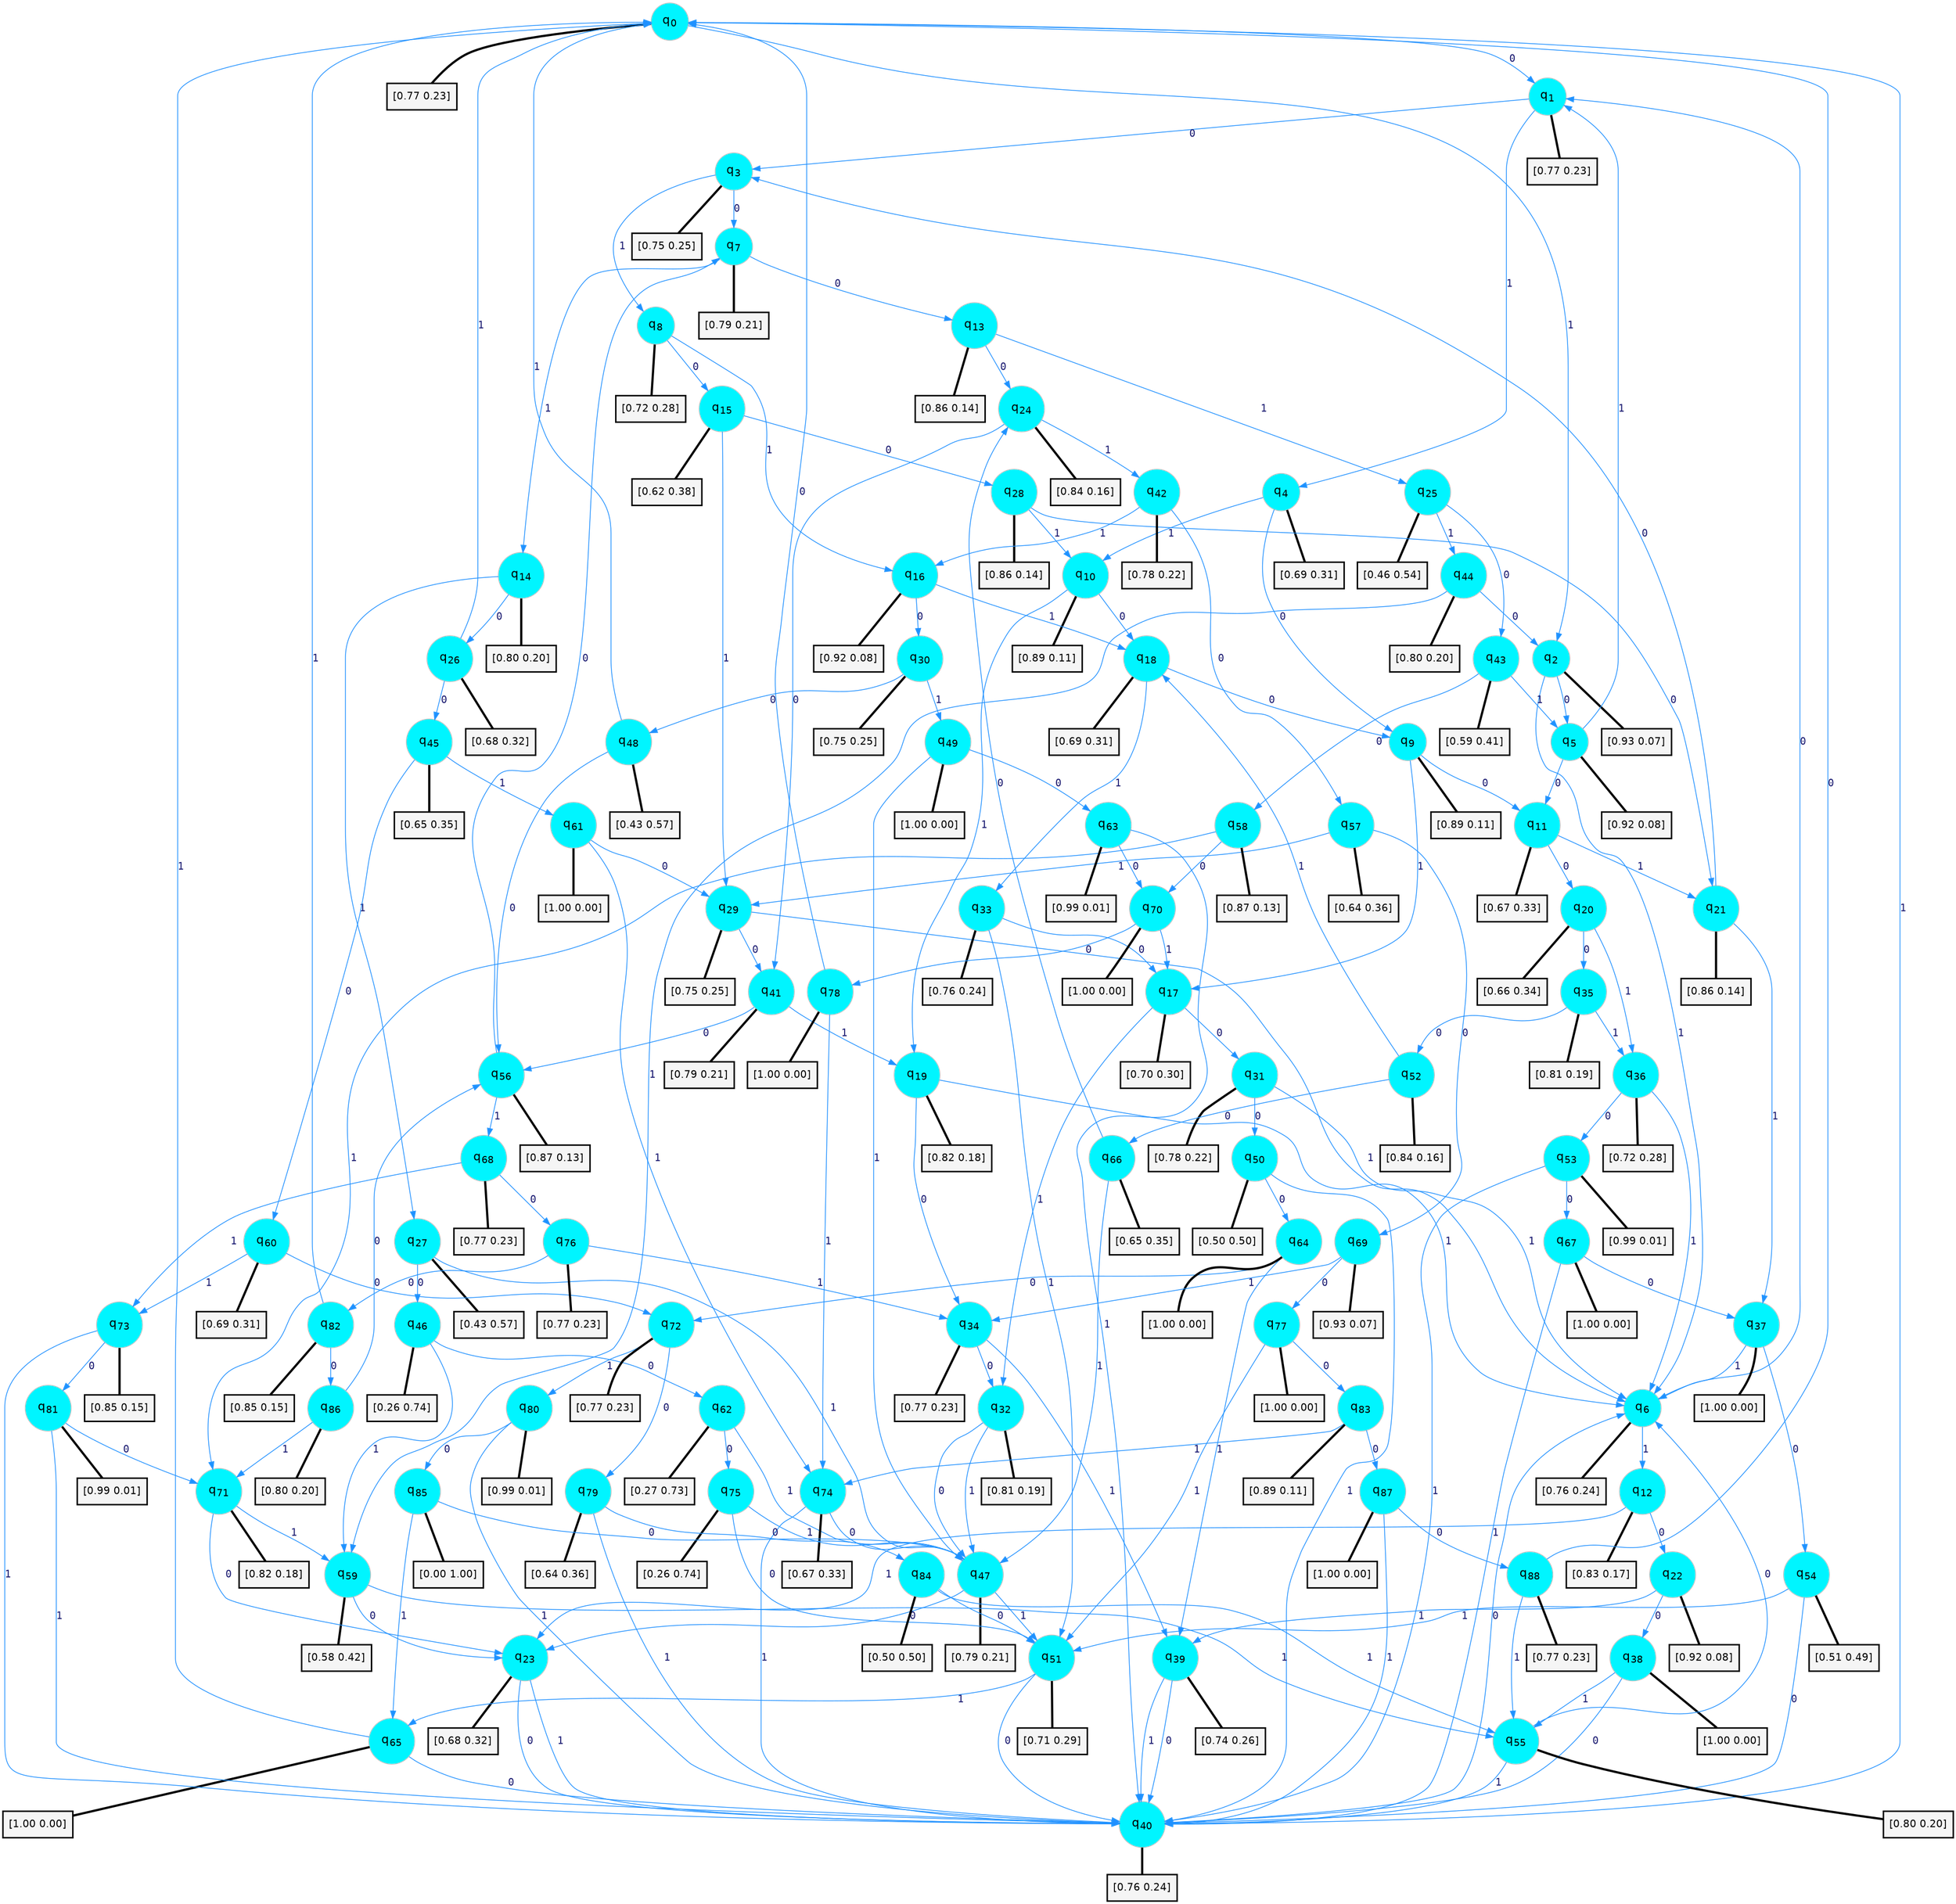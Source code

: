 digraph G {
graph [
bgcolor=transparent, dpi=300, rankdir=TD, size="40,25"];
node [
color=gray, fillcolor=turquoise1, fontcolor=black, fontname=Helvetica, fontsize=16, fontweight=bold, shape=circle, style=filled];
edge [
arrowsize=1, color=dodgerblue1, fontcolor=midnightblue, fontname=courier, fontweight=bold, penwidth=1, style=solid, weight=20];
0[label=<q<SUB>0</SUB>>];
1[label=<q<SUB>1</SUB>>];
2[label=<q<SUB>2</SUB>>];
3[label=<q<SUB>3</SUB>>];
4[label=<q<SUB>4</SUB>>];
5[label=<q<SUB>5</SUB>>];
6[label=<q<SUB>6</SUB>>];
7[label=<q<SUB>7</SUB>>];
8[label=<q<SUB>8</SUB>>];
9[label=<q<SUB>9</SUB>>];
10[label=<q<SUB>10</SUB>>];
11[label=<q<SUB>11</SUB>>];
12[label=<q<SUB>12</SUB>>];
13[label=<q<SUB>13</SUB>>];
14[label=<q<SUB>14</SUB>>];
15[label=<q<SUB>15</SUB>>];
16[label=<q<SUB>16</SUB>>];
17[label=<q<SUB>17</SUB>>];
18[label=<q<SUB>18</SUB>>];
19[label=<q<SUB>19</SUB>>];
20[label=<q<SUB>20</SUB>>];
21[label=<q<SUB>21</SUB>>];
22[label=<q<SUB>22</SUB>>];
23[label=<q<SUB>23</SUB>>];
24[label=<q<SUB>24</SUB>>];
25[label=<q<SUB>25</SUB>>];
26[label=<q<SUB>26</SUB>>];
27[label=<q<SUB>27</SUB>>];
28[label=<q<SUB>28</SUB>>];
29[label=<q<SUB>29</SUB>>];
30[label=<q<SUB>30</SUB>>];
31[label=<q<SUB>31</SUB>>];
32[label=<q<SUB>32</SUB>>];
33[label=<q<SUB>33</SUB>>];
34[label=<q<SUB>34</SUB>>];
35[label=<q<SUB>35</SUB>>];
36[label=<q<SUB>36</SUB>>];
37[label=<q<SUB>37</SUB>>];
38[label=<q<SUB>38</SUB>>];
39[label=<q<SUB>39</SUB>>];
40[label=<q<SUB>40</SUB>>];
41[label=<q<SUB>41</SUB>>];
42[label=<q<SUB>42</SUB>>];
43[label=<q<SUB>43</SUB>>];
44[label=<q<SUB>44</SUB>>];
45[label=<q<SUB>45</SUB>>];
46[label=<q<SUB>46</SUB>>];
47[label=<q<SUB>47</SUB>>];
48[label=<q<SUB>48</SUB>>];
49[label=<q<SUB>49</SUB>>];
50[label=<q<SUB>50</SUB>>];
51[label=<q<SUB>51</SUB>>];
52[label=<q<SUB>52</SUB>>];
53[label=<q<SUB>53</SUB>>];
54[label=<q<SUB>54</SUB>>];
55[label=<q<SUB>55</SUB>>];
56[label=<q<SUB>56</SUB>>];
57[label=<q<SUB>57</SUB>>];
58[label=<q<SUB>58</SUB>>];
59[label=<q<SUB>59</SUB>>];
60[label=<q<SUB>60</SUB>>];
61[label=<q<SUB>61</SUB>>];
62[label=<q<SUB>62</SUB>>];
63[label=<q<SUB>63</SUB>>];
64[label=<q<SUB>64</SUB>>];
65[label=<q<SUB>65</SUB>>];
66[label=<q<SUB>66</SUB>>];
67[label=<q<SUB>67</SUB>>];
68[label=<q<SUB>68</SUB>>];
69[label=<q<SUB>69</SUB>>];
70[label=<q<SUB>70</SUB>>];
71[label=<q<SUB>71</SUB>>];
72[label=<q<SUB>72</SUB>>];
73[label=<q<SUB>73</SUB>>];
74[label=<q<SUB>74</SUB>>];
75[label=<q<SUB>75</SUB>>];
76[label=<q<SUB>76</SUB>>];
77[label=<q<SUB>77</SUB>>];
78[label=<q<SUB>78</SUB>>];
79[label=<q<SUB>79</SUB>>];
80[label=<q<SUB>80</SUB>>];
81[label=<q<SUB>81</SUB>>];
82[label=<q<SUB>82</SUB>>];
83[label=<q<SUB>83</SUB>>];
84[label=<q<SUB>84</SUB>>];
85[label=<q<SUB>85</SUB>>];
86[label=<q<SUB>86</SUB>>];
87[label=<q<SUB>87</SUB>>];
88[label=<q<SUB>88</SUB>>];
89[label="[0.77 0.23]", shape=box,fontcolor=black, fontname=Helvetica, fontsize=14, penwidth=2, fillcolor=whitesmoke,color=black];
90[label="[0.77 0.23]", shape=box,fontcolor=black, fontname=Helvetica, fontsize=14, penwidth=2, fillcolor=whitesmoke,color=black];
91[label="[0.93 0.07]", shape=box,fontcolor=black, fontname=Helvetica, fontsize=14, penwidth=2, fillcolor=whitesmoke,color=black];
92[label="[0.75 0.25]", shape=box,fontcolor=black, fontname=Helvetica, fontsize=14, penwidth=2, fillcolor=whitesmoke,color=black];
93[label="[0.69 0.31]", shape=box,fontcolor=black, fontname=Helvetica, fontsize=14, penwidth=2, fillcolor=whitesmoke,color=black];
94[label="[0.92 0.08]", shape=box,fontcolor=black, fontname=Helvetica, fontsize=14, penwidth=2, fillcolor=whitesmoke,color=black];
95[label="[0.76 0.24]", shape=box,fontcolor=black, fontname=Helvetica, fontsize=14, penwidth=2, fillcolor=whitesmoke,color=black];
96[label="[0.79 0.21]", shape=box,fontcolor=black, fontname=Helvetica, fontsize=14, penwidth=2, fillcolor=whitesmoke,color=black];
97[label="[0.72 0.28]", shape=box,fontcolor=black, fontname=Helvetica, fontsize=14, penwidth=2, fillcolor=whitesmoke,color=black];
98[label="[0.89 0.11]", shape=box,fontcolor=black, fontname=Helvetica, fontsize=14, penwidth=2, fillcolor=whitesmoke,color=black];
99[label="[0.89 0.11]", shape=box,fontcolor=black, fontname=Helvetica, fontsize=14, penwidth=2, fillcolor=whitesmoke,color=black];
100[label="[0.67 0.33]", shape=box,fontcolor=black, fontname=Helvetica, fontsize=14, penwidth=2, fillcolor=whitesmoke,color=black];
101[label="[0.83 0.17]", shape=box,fontcolor=black, fontname=Helvetica, fontsize=14, penwidth=2, fillcolor=whitesmoke,color=black];
102[label="[0.86 0.14]", shape=box,fontcolor=black, fontname=Helvetica, fontsize=14, penwidth=2, fillcolor=whitesmoke,color=black];
103[label="[0.80 0.20]", shape=box,fontcolor=black, fontname=Helvetica, fontsize=14, penwidth=2, fillcolor=whitesmoke,color=black];
104[label="[0.62 0.38]", shape=box,fontcolor=black, fontname=Helvetica, fontsize=14, penwidth=2, fillcolor=whitesmoke,color=black];
105[label="[0.92 0.08]", shape=box,fontcolor=black, fontname=Helvetica, fontsize=14, penwidth=2, fillcolor=whitesmoke,color=black];
106[label="[0.70 0.30]", shape=box,fontcolor=black, fontname=Helvetica, fontsize=14, penwidth=2, fillcolor=whitesmoke,color=black];
107[label="[0.69 0.31]", shape=box,fontcolor=black, fontname=Helvetica, fontsize=14, penwidth=2, fillcolor=whitesmoke,color=black];
108[label="[0.82 0.18]", shape=box,fontcolor=black, fontname=Helvetica, fontsize=14, penwidth=2, fillcolor=whitesmoke,color=black];
109[label="[0.66 0.34]", shape=box,fontcolor=black, fontname=Helvetica, fontsize=14, penwidth=2, fillcolor=whitesmoke,color=black];
110[label="[0.86 0.14]", shape=box,fontcolor=black, fontname=Helvetica, fontsize=14, penwidth=2, fillcolor=whitesmoke,color=black];
111[label="[0.92 0.08]", shape=box,fontcolor=black, fontname=Helvetica, fontsize=14, penwidth=2, fillcolor=whitesmoke,color=black];
112[label="[0.68 0.32]", shape=box,fontcolor=black, fontname=Helvetica, fontsize=14, penwidth=2, fillcolor=whitesmoke,color=black];
113[label="[0.84 0.16]", shape=box,fontcolor=black, fontname=Helvetica, fontsize=14, penwidth=2, fillcolor=whitesmoke,color=black];
114[label="[0.46 0.54]", shape=box,fontcolor=black, fontname=Helvetica, fontsize=14, penwidth=2, fillcolor=whitesmoke,color=black];
115[label="[0.68 0.32]", shape=box,fontcolor=black, fontname=Helvetica, fontsize=14, penwidth=2, fillcolor=whitesmoke,color=black];
116[label="[0.43 0.57]", shape=box,fontcolor=black, fontname=Helvetica, fontsize=14, penwidth=2, fillcolor=whitesmoke,color=black];
117[label="[0.86 0.14]", shape=box,fontcolor=black, fontname=Helvetica, fontsize=14, penwidth=2, fillcolor=whitesmoke,color=black];
118[label="[0.75 0.25]", shape=box,fontcolor=black, fontname=Helvetica, fontsize=14, penwidth=2, fillcolor=whitesmoke,color=black];
119[label="[0.75 0.25]", shape=box,fontcolor=black, fontname=Helvetica, fontsize=14, penwidth=2, fillcolor=whitesmoke,color=black];
120[label="[0.78 0.22]", shape=box,fontcolor=black, fontname=Helvetica, fontsize=14, penwidth=2, fillcolor=whitesmoke,color=black];
121[label="[0.81 0.19]", shape=box,fontcolor=black, fontname=Helvetica, fontsize=14, penwidth=2, fillcolor=whitesmoke,color=black];
122[label="[0.76 0.24]", shape=box,fontcolor=black, fontname=Helvetica, fontsize=14, penwidth=2, fillcolor=whitesmoke,color=black];
123[label="[0.77 0.23]", shape=box,fontcolor=black, fontname=Helvetica, fontsize=14, penwidth=2, fillcolor=whitesmoke,color=black];
124[label="[0.81 0.19]", shape=box,fontcolor=black, fontname=Helvetica, fontsize=14, penwidth=2, fillcolor=whitesmoke,color=black];
125[label="[0.72 0.28]", shape=box,fontcolor=black, fontname=Helvetica, fontsize=14, penwidth=2, fillcolor=whitesmoke,color=black];
126[label="[1.00 0.00]", shape=box,fontcolor=black, fontname=Helvetica, fontsize=14, penwidth=2, fillcolor=whitesmoke,color=black];
127[label="[1.00 0.00]", shape=box,fontcolor=black, fontname=Helvetica, fontsize=14, penwidth=2, fillcolor=whitesmoke,color=black];
128[label="[0.74 0.26]", shape=box,fontcolor=black, fontname=Helvetica, fontsize=14, penwidth=2, fillcolor=whitesmoke,color=black];
129[label="[0.76 0.24]", shape=box,fontcolor=black, fontname=Helvetica, fontsize=14, penwidth=2, fillcolor=whitesmoke,color=black];
130[label="[0.79 0.21]", shape=box,fontcolor=black, fontname=Helvetica, fontsize=14, penwidth=2, fillcolor=whitesmoke,color=black];
131[label="[0.78 0.22]", shape=box,fontcolor=black, fontname=Helvetica, fontsize=14, penwidth=2, fillcolor=whitesmoke,color=black];
132[label="[0.59 0.41]", shape=box,fontcolor=black, fontname=Helvetica, fontsize=14, penwidth=2, fillcolor=whitesmoke,color=black];
133[label="[0.80 0.20]", shape=box,fontcolor=black, fontname=Helvetica, fontsize=14, penwidth=2, fillcolor=whitesmoke,color=black];
134[label="[0.65 0.35]", shape=box,fontcolor=black, fontname=Helvetica, fontsize=14, penwidth=2, fillcolor=whitesmoke,color=black];
135[label="[0.26 0.74]", shape=box,fontcolor=black, fontname=Helvetica, fontsize=14, penwidth=2, fillcolor=whitesmoke,color=black];
136[label="[0.79 0.21]", shape=box,fontcolor=black, fontname=Helvetica, fontsize=14, penwidth=2, fillcolor=whitesmoke,color=black];
137[label="[0.43 0.57]", shape=box,fontcolor=black, fontname=Helvetica, fontsize=14, penwidth=2, fillcolor=whitesmoke,color=black];
138[label="[1.00 0.00]", shape=box,fontcolor=black, fontname=Helvetica, fontsize=14, penwidth=2, fillcolor=whitesmoke,color=black];
139[label="[0.50 0.50]", shape=box,fontcolor=black, fontname=Helvetica, fontsize=14, penwidth=2, fillcolor=whitesmoke,color=black];
140[label="[0.71 0.29]", shape=box,fontcolor=black, fontname=Helvetica, fontsize=14, penwidth=2, fillcolor=whitesmoke,color=black];
141[label="[0.84 0.16]", shape=box,fontcolor=black, fontname=Helvetica, fontsize=14, penwidth=2, fillcolor=whitesmoke,color=black];
142[label="[0.99 0.01]", shape=box,fontcolor=black, fontname=Helvetica, fontsize=14, penwidth=2, fillcolor=whitesmoke,color=black];
143[label="[0.51 0.49]", shape=box,fontcolor=black, fontname=Helvetica, fontsize=14, penwidth=2, fillcolor=whitesmoke,color=black];
144[label="[0.80 0.20]", shape=box,fontcolor=black, fontname=Helvetica, fontsize=14, penwidth=2, fillcolor=whitesmoke,color=black];
145[label="[0.87 0.13]", shape=box,fontcolor=black, fontname=Helvetica, fontsize=14, penwidth=2, fillcolor=whitesmoke,color=black];
146[label="[0.64 0.36]", shape=box,fontcolor=black, fontname=Helvetica, fontsize=14, penwidth=2, fillcolor=whitesmoke,color=black];
147[label="[0.87 0.13]", shape=box,fontcolor=black, fontname=Helvetica, fontsize=14, penwidth=2, fillcolor=whitesmoke,color=black];
148[label="[0.58 0.42]", shape=box,fontcolor=black, fontname=Helvetica, fontsize=14, penwidth=2, fillcolor=whitesmoke,color=black];
149[label="[0.69 0.31]", shape=box,fontcolor=black, fontname=Helvetica, fontsize=14, penwidth=2, fillcolor=whitesmoke,color=black];
150[label="[1.00 0.00]", shape=box,fontcolor=black, fontname=Helvetica, fontsize=14, penwidth=2, fillcolor=whitesmoke,color=black];
151[label="[0.27 0.73]", shape=box,fontcolor=black, fontname=Helvetica, fontsize=14, penwidth=2, fillcolor=whitesmoke,color=black];
152[label="[0.99 0.01]", shape=box,fontcolor=black, fontname=Helvetica, fontsize=14, penwidth=2, fillcolor=whitesmoke,color=black];
153[label="[1.00 0.00]", shape=box,fontcolor=black, fontname=Helvetica, fontsize=14, penwidth=2, fillcolor=whitesmoke,color=black];
154[label="[1.00 0.00]", shape=box,fontcolor=black, fontname=Helvetica, fontsize=14, penwidth=2, fillcolor=whitesmoke,color=black];
155[label="[0.65 0.35]", shape=box,fontcolor=black, fontname=Helvetica, fontsize=14, penwidth=2, fillcolor=whitesmoke,color=black];
156[label="[1.00 0.00]", shape=box,fontcolor=black, fontname=Helvetica, fontsize=14, penwidth=2, fillcolor=whitesmoke,color=black];
157[label="[0.77 0.23]", shape=box,fontcolor=black, fontname=Helvetica, fontsize=14, penwidth=2, fillcolor=whitesmoke,color=black];
158[label="[0.93 0.07]", shape=box,fontcolor=black, fontname=Helvetica, fontsize=14, penwidth=2, fillcolor=whitesmoke,color=black];
159[label="[1.00 0.00]", shape=box,fontcolor=black, fontname=Helvetica, fontsize=14, penwidth=2, fillcolor=whitesmoke,color=black];
160[label="[0.82 0.18]", shape=box,fontcolor=black, fontname=Helvetica, fontsize=14, penwidth=2, fillcolor=whitesmoke,color=black];
161[label="[0.77 0.23]", shape=box,fontcolor=black, fontname=Helvetica, fontsize=14, penwidth=2, fillcolor=whitesmoke,color=black];
162[label="[0.85 0.15]", shape=box,fontcolor=black, fontname=Helvetica, fontsize=14, penwidth=2, fillcolor=whitesmoke,color=black];
163[label="[0.67 0.33]", shape=box,fontcolor=black, fontname=Helvetica, fontsize=14, penwidth=2, fillcolor=whitesmoke,color=black];
164[label="[0.26 0.74]", shape=box,fontcolor=black, fontname=Helvetica, fontsize=14, penwidth=2, fillcolor=whitesmoke,color=black];
165[label="[0.77 0.23]", shape=box,fontcolor=black, fontname=Helvetica, fontsize=14, penwidth=2, fillcolor=whitesmoke,color=black];
166[label="[1.00 0.00]", shape=box,fontcolor=black, fontname=Helvetica, fontsize=14, penwidth=2, fillcolor=whitesmoke,color=black];
167[label="[1.00 0.00]", shape=box,fontcolor=black, fontname=Helvetica, fontsize=14, penwidth=2, fillcolor=whitesmoke,color=black];
168[label="[0.64 0.36]", shape=box,fontcolor=black, fontname=Helvetica, fontsize=14, penwidth=2, fillcolor=whitesmoke,color=black];
169[label="[0.99 0.01]", shape=box,fontcolor=black, fontname=Helvetica, fontsize=14, penwidth=2, fillcolor=whitesmoke,color=black];
170[label="[0.99 0.01]", shape=box,fontcolor=black, fontname=Helvetica, fontsize=14, penwidth=2, fillcolor=whitesmoke,color=black];
171[label="[0.85 0.15]", shape=box,fontcolor=black, fontname=Helvetica, fontsize=14, penwidth=2, fillcolor=whitesmoke,color=black];
172[label="[0.89 0.11]", shape=box,fontcolor=black, fontname=Helvetica, fontsize=14, penwidth=2, fillcolor=whitesmoke,color=black];
173[label="[0.50 0.50]", shape=box,fontcolor=black, fontname=Helvetica, fontsize=14, penwidth=2, fillcolor=whitesmoke,color=black];
174[label="[0.00 1.00]", shape=box,fontcolor=black, fontname=Helvetica, fontsize=14, penwidth=2, fillcolor=whitesmoke,color=black];
175[label="[0.80 0.20]", shape=box,fontcolor=black, fontname=Helvetica, fontsize=14, penwidth=2, fillcolor=whitesmoke,color=black];
176[label="[1.00 0.00]", shape=box,fontcolor=black, fontname=Helvetica, fontsize=14, penwidth=2, fillcolor=whitesmoke,color=black];
177[label="[0.77 0.23]", shape=box,fontcolor=black, fontname=Helvetica, fontsize=14, penwidth=2, fillcolor=whitesmoke,color=black];
0->1 [label=0];
0->2 [label=1];
0->89 [arrowhead=none, penwidth=3,color=black];
1->3 [label=0];
1->4 [label=1];
1->90 [arrowhead=none, penwidth=3,color=black];
2->5 [label=0];
2->6 [label=1];
2->91 [arrowhead=none, penwidth=3,color=black];
3->7 [label=0];
3->8 [label=1];
3->92 [arrowhead=none, penwidth=3,color=black];
4->9 [label=0];
4->10 [label=1];
4->93 [arrowhead=none, penwidth=3,color=black];
5->11 [label=0];
5->1 [label=1];
5->94 [arrowhead=none, penwidth=3,color=black];
6->1 [label=0];
6->12 [label=1];
6->95 [arrowhead=none, penwidth=3,color=black];
7->13 [label=0];
7->14 [label=1];
7->96 [arrowhead=none, penwidth=3,color=black];
8->15 [label=0];
8->16 [label=1];
8->97 [arrowhead=none, penwidth=3,color=black];
9->11 [label=0];
9->17 [label=1];
9->98 [arrowhead=none, penwidth=3,color=black];
10->18 [label=0];
10->19 [label=1];
10->99 [arrowhead=none, penwidth=3,color=black];
11->20 [label=0];
11->21 [label=1];
11->100 [arrowhead=none, penwidth=3,color=black];
12->22 [label=0];
12->23 [label=1];
12->101 [arrowhead=none, penwidth=3,color=black];
13->24 [label=0];
13->25 [label=1];
13->102 [arrowhead=none, penwidth=3,color=black];
14->26 [label=0];
14->27 [label=1];
14->103 [arrowhead=none, penwidth=3,color=black];
15->28 [label=0];
15->29 [label=1];
15->104 [arrowhead=none, penwidth=3,color=black];
16->30 [label=0];
16->18 [label=1];
16->105 [arrowhead=none, penwidth=3,color=black];
17->31 [label=0];
17->32 [label=1];
17->106 [arrowhead=none, penwidth=3,color=black];
18->9 [label=0];
18->33 [label=1];
18->107 [arrowhead=none, penwidth=3,color=black];
19->34 [label=0];
19->6 [label=1];
19->108 [arrowhead=none, penwidth=3,color=black];
20->35 [label=0];
20->36 [label=1];
20->109 [arrowhead=none, penwidth=3,color=black];
21->3 [label=0];
21->37 [label=1];
21->110 [arrowhead=none, penwidth=3,color=black];
22->38 [label=0];
22->39 [label=1];
22->111 [arrowhead=none, penwidth=3,color=black];
23->40 [label=0];
23->40 [label=1];
23->112 [arrowhead=none, penwidth=3,color=black];
24->41 [label=0];
24->42 [label=1];
24->113 [arrowhead=none, penwidth=3,color=black];
25->43 [label=0];
25->44 [label=1];
25->114 [arrowhead=none, penwidth=3,color=black];
26->45 [label=0];
26->0 [label=1];
26->115 [arrowhead=none, penwidth=3,color=black];
27->46 [label=0];
27->47 [label=1];
27->116 [arrowhead=none, penwidth=3,color=black];
28->21 [label=0];
28->10 [label=1];
28->117 [arrowhead=none, penwidth=3,color=black];
29->41 [label=0];
29->6 [label=1];
29->118 [arrowhead=none, penwidth=3,color=black];
30->48 [label=0];
30->49 [label=1];
30->119 [arrowhead=none, penwidth=3,color=black];
31->50 [label=0];
31->6 [label=1];
31->120 [arrowhead=none, penwidth=3,color=black];
32->47 [label=0];
32->47 [label=1];
32->121 [arrowhead=none, penwidth=3,color=black];
33->17 [label=0];
33->51 [label=1];
33->122 [arrowhead=none, penwidth=3,color=black];
34->32 [label=0];
34->39 [label=1];
34->123 [arrowhead=none, penwidth=3,color=black];
35->52 [label=0];
35->36 [label=1];
35->124 [arrowhead=none, penwidth=3,color=black];
36->53 [label=0];
36->6 [label=1];
36->125 [arrowhead=none, penwidth=3,color=black];
37->54 [label=0];
37->6 [label=1];
37->126 [arrowhead=none, penwidth=3,color=black];
38->40 [label=0];
38->55 [label=1];
38->127 [arrowhead=none, penwidth=3,color=black];
39->40 [label=0];
39->40 [label=1];
39->128 [arrowhead=none, penwidth=3,color=black];
40->6 [label=0];
40->0 [label=1];
40->129 [arrowhead=none, penwidth=3,color=black];
41->56 [label=0];
41->19 [label=1];
41->130 [arrowhead=none, penwidth=3,color=black];
42->57 [label=0];
42->16 [label=1];
42->131 [arrowhead=none, penwidth=3,color=black];
43->58 [label=0];
43->5 [label=1];
43->132 [arrowhead=none, penwidth=3,color=black];
44->2 [label=0];
44->59 [label=1];
44->133 [arrowhead=none, penwidth=3,color=black];
45->60 [label=0];
45->61 [label=1];
45->134 [arrowhead=none, penwidth=3,color=black];
46->62 [label=0];
46->59 [label=1];
46->135 [arrowhead=none, penwidth=3,color=black];
47->23 [label=0];
47->51 [label=1];
47->136 [arrowhead=none, penwidth=3,color=black];
48->56 [label=0];
48->0 [label=1];
48->137 [arrowhead=none, penwidth=3,color=black];
49->63 [label=0];
49->47 [label=1];
49->138 [arrowhead=none, penwidth=3,color=black];
50->64 [label=0];
50->40 [label=1];
50->139 [arrowhead=none, penwidth=3,color=black];
51->40 [label=0];
51->65 [label=1];
51->140 [arrowhead=none, penwidth=3,color=black];
52->66 [label=0];
52->18 [label=1];
52->141 [arrowhead=none, penwidth=3,color=black];
53->67 [label=0];
53->40 [label=1];
53->142 [arrowhead=none, penwidth=3,color=black];
54->40 [label=0];
54->51 [label=1];
54->143 [arrowhead=none, penwidth=3,color=black];
55->6 [label=0];
55->40 [label=1];
55->144 [arrowhead=none, penwidth=3,color=black];
56->7 [label=0];
56->68 [label=1];
56->145 [arrowhead=none, penwidth=3,color=black];
57->69 [label=0];
57->29 [label=1];
57->146 [arrowhead=none, penwidth=3,color=black];
58->70 [label=0];
58->71 [label=1];
58->147 [arrowhead=none, penwidth=3,color=black];
59->23 [label=0];
59->55 [label=1];
59->148 [arrowhead=none, penwidth=3,color=black];
60->72 [label=0];
60->73 [label=1];
60->149 [arrowhead=none, penwidth=3,color=black];
61->29 [label=0];
61->74 [label=1];
61->150 [arrowhead=none, penwidth=3,color=black];
62->75 [label=0];
62->47 [label=1];
62->151 [arrowhead=none, penwidth=3,color=black];
63->70 [label=0];
63->40 [label=1];
63->152 [arrowhead=none, penwidth=3,color=black];
64->72 [label=0];
64->39 [label=1];
64->153 [arrowhead=none, penwidth=3,color=black];
65->40 [label=0];
65->0 [label=1];
65->154 [arrowhead=none, penwidth=3,color=black];
66->24 [label=0];
66->47 [label=1];
66->155 [arrowhead=none, penwidth=3,color=black];
67->37 [label=0];
67->40 [label=1];
67->156 [arrowhead=none, penwidth=3,color=black];
68->76 [label=0];
68->73 [label=1];
68->157 [arrowhead=none, penwidth=3,color=black];
69->77 [label=0];
69->34 [label=1];
69->158 [arrowhead=none, penwidth=3,color=black];
70->78 [label=0];
70->17 [label=1];
70->159 [arrowhead=none, penwidth=3,color=black];
71->23 [label=0];
71->59 [label=1];
71->160 [arrowhead=none, penwidth=3,color=black];
72->79 [label=0];
72->80 [label=1];
72->161 [arrowhead=none, penwidth=3,color=black];
73->81 [label=0];
73->40 [label=1];
73->162 [arrowhead=none, penwidth=3,color=black];
74->47 [label=0];
74->40 [label=1];
74->163 [arrowhead=none, penwidth=3,color=black];
75->51 [label=0];
75->47 [label=1];
75->164 [arrowhead=none, penwidth=3,color=black];
76->82 [label=0];
76->34 [label=1];
76->165 [arrowhead=none, penwidth=3,color=black];
77->83 [label=0];
77->51 [label=1];
77->166 [arrowhead=none, penwidth=3,color=black];
78->0 [label=0];
78->74 [label=1];
78->167 [arrowhead=none, penwidth=3,color=black];
79->84 [label=0];
79->40 [label=1];
79->168 [arrowhead=none, penwidth=3,color=black];
80->85 [label=0];
80->40 [label=1];
80->169 [arrowhead=none, penwidth=3,color=black];
81->71 [label=0];
81->40 [label=1];
81->170 [arrowhead=none, penwidth=3,color=black];
82->86 [label=0];
82->0 [label=1];
82->171 [arrowhead=none, penwidth=3,color=black];
83->87 [label=0];
83->74 [label=1];
83->172 [arrowhead=none, penwidth=3,color=black];
84->51 [label=0];
84->55 [label=1];
84->173 [arrowhead=none, penwidth=3,color=black];
85->47 [label=0];
85->65 [label=1];
85->174 [arrowhead=none, penwidth=3,color=black];
86->56 [label=0];
86->71 [label=1];
86->175 [arrowhead=none, penwidth=3,color=black];
87->88 [label=0];
87->40 [label=1];
87->176 [arrowhead=none, penwidth=3,color=black];
88->0 [label=0];
88->55 [label=1];
88->177 [arrowhead=none, penwidth=3,color=black];
}
